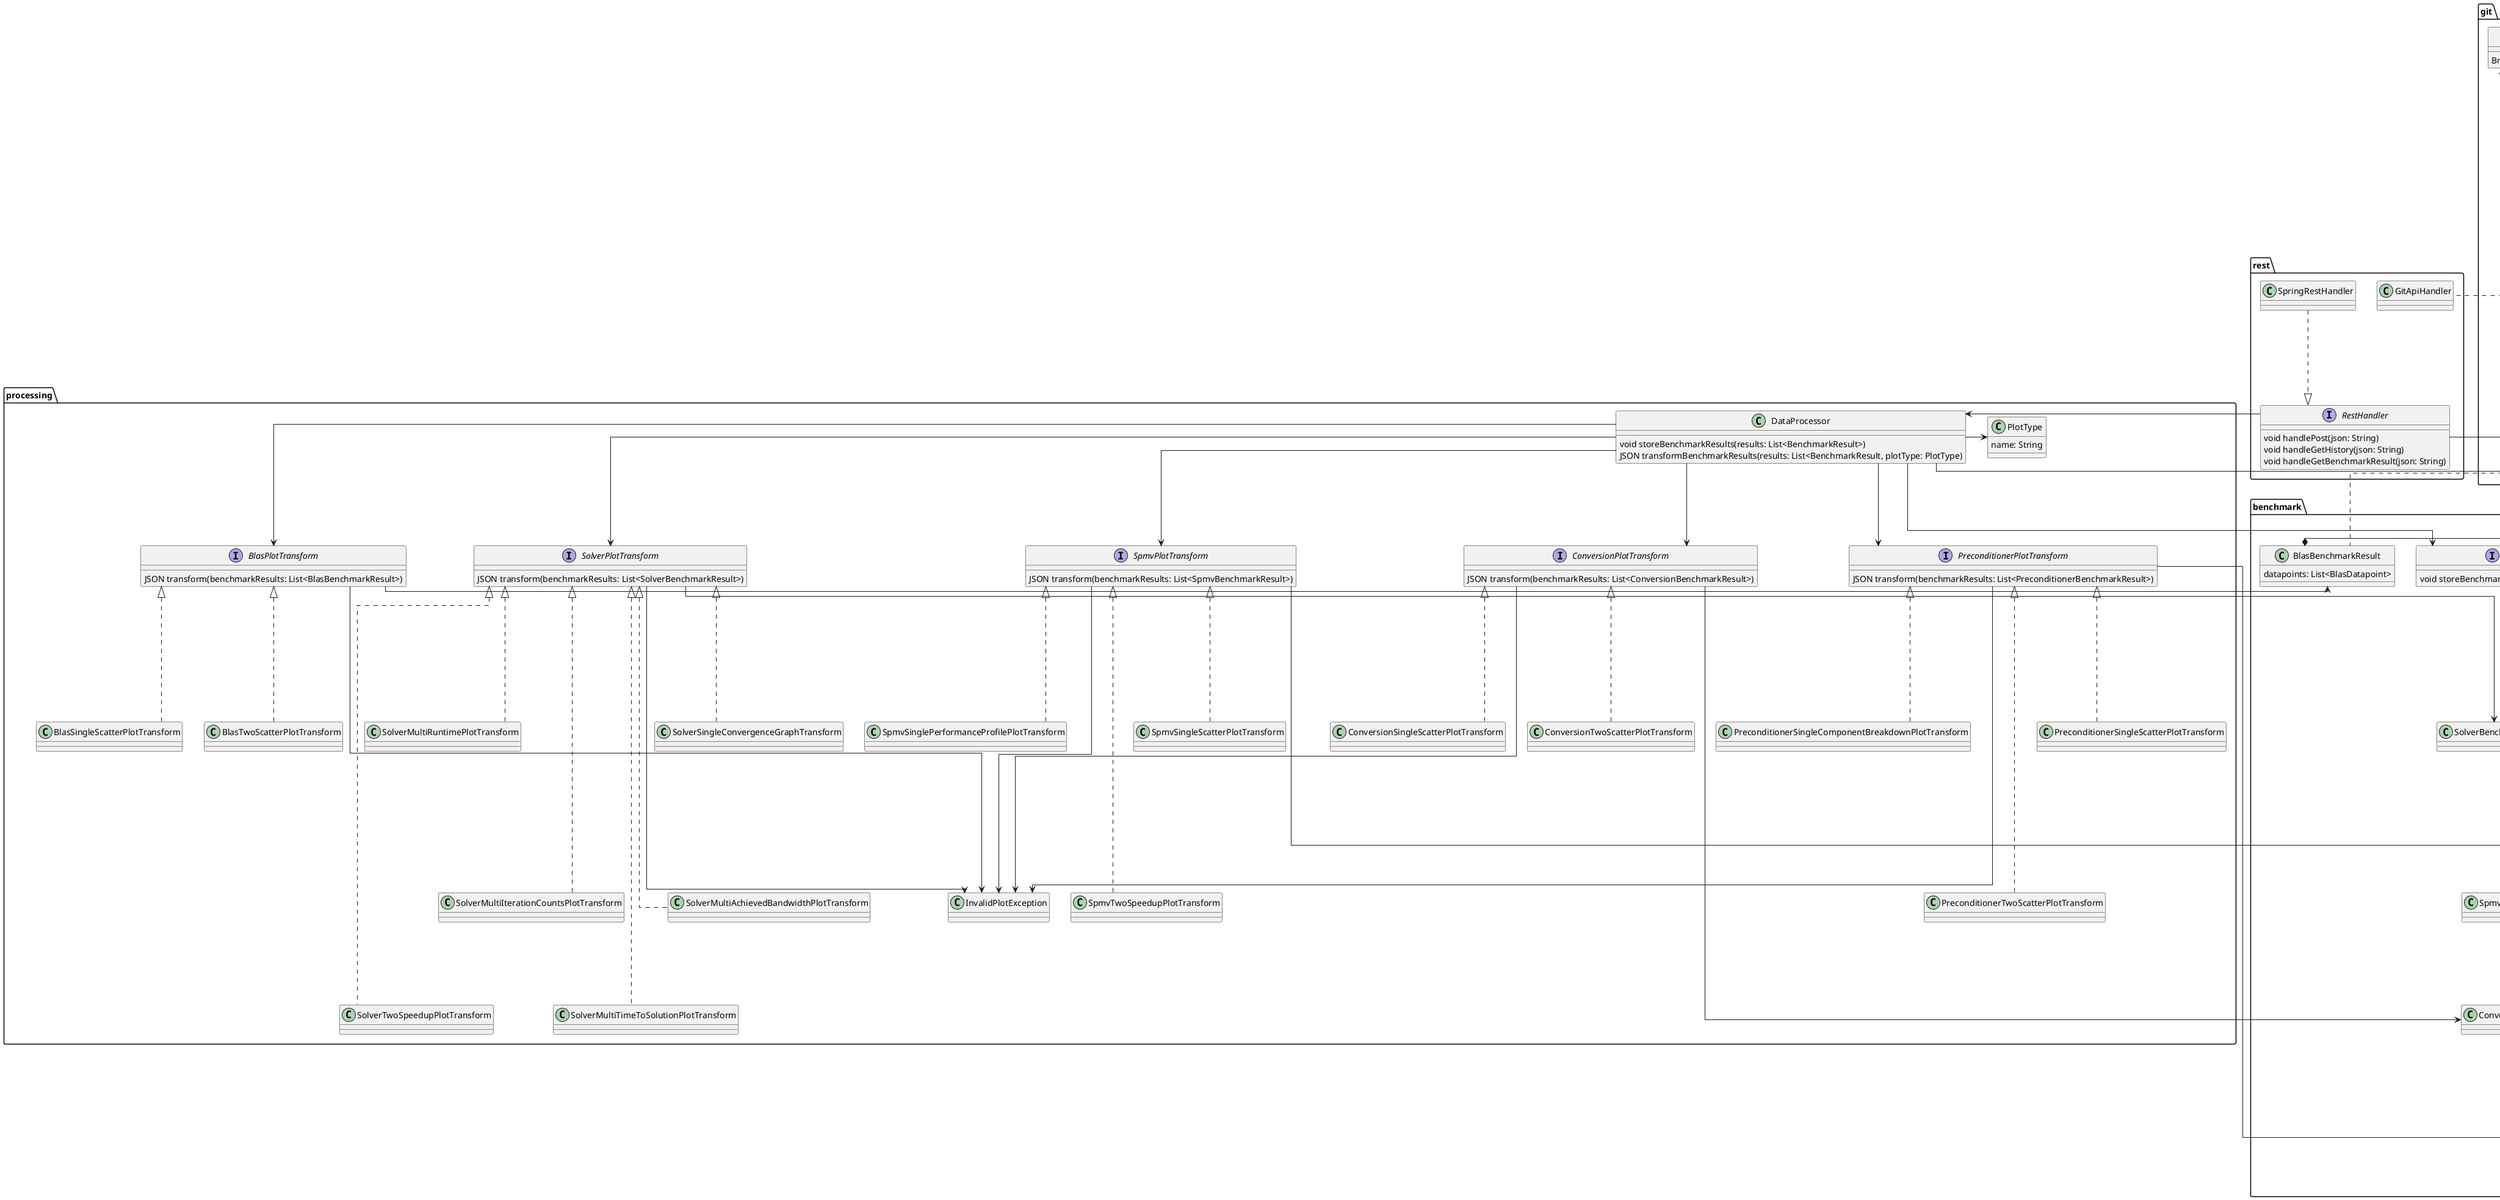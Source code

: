 @startuml backend

skinparam linetype ortho

package git {
  interface History {
   BranchForBenchmark getBranch(branch: String, benchmark: Benchmark)
  }

  interface RepositoryHandler {
    List<Commit> fetchGitHistory(branch: String)
  }

  class Commit {
    parents: List<Commit>
    sha: String
    message: String
    date: java.util.Date
    benchmarkResultsByDevice: Map<Device, BenchmarkResult>
    String getCommitMessage()
    String getSha()
    BenchmarkResult getBenchmarkResult(device: Device)
    Commit getPreviousCommit()
  }
  
  
  class BranchForBenchmark {
    name: String
    benchmark: Benchmark
    commits: List<Commit>
    Commit getCommit(sha: String)
    List<Commit> toList()
  }
    
  interface BenchmarkResult {
    Commit getCommit()
    Benchmark getBenchmark()
    Device getDevice()
    double getSummaryValue()
  }

  class Benchmark {
    name: String
  }

  class Device {
    name: String
  }

  class EmptyBenchmarkResult
  EmptyBenchmarkResult ..|> BenchmarkResult
  
  History --> BranchForBenchmark
  History --> RepositoryHandler
  
  BranchForBenchmark o-- Commit
  Commit "1" -- "*" BenchmarkResult
}


package rest {
  class GitApiHandler
  class SpringRestHandler
  
  interface RestHandler {
    void handlePost(json: String)
    void handleGetHistory(json: String)
    void handleGetBenchmarkResult(json: String)
  }
   
  SpringRestHandler ..|> RestHandler
}

package database {
  class PostgreSQLHandler
  
  interface DatabaseHandler {
    void updateCommits(commits: List<Commit>)
    void updateBenchmarkResults(results: List<BenchmarkResult>)
    BranchForBenchmark fetchBranch(branch: String, benchmark: Benchmark)
    BenchmarkResult fetchSingleBenchmarkResult(commit: Commit, device: Device, benchmark: Benchmark)
  }
  
  class HistoryDatabase

  class MissingBranchException
  class MissingBenchmarkResultException
  
  DatabaseHandler <- HistoryDatabase
  DatabaseHandler <|.. PostgreSQLHandler
  DatabaseHandler --> MissingBranchException
  DatabaseHandler --> MissingBenchmarkResultException

  class BenchmarkResultDatabase
  
  DatabaseHandler <- BenchmarkResultDatabase
  
  class LazyBenchmarkResult {
    component: BenchmarkResult
  }

  DatabaseHandler <-- LazyBenchmarkResult
}

package benchmark {
  abstract class MatrixBenchmarkResult {
    datapoints: List<MatrixDatapoint>
  }

  abstract class MatrixDatapoint {
    filename: String
    rows: int
    columns: int
    nonzeros: int
  }

  class BlasDatapoint {
    n: int
    r: int
    m: int
    k: int
    operations: List<Operation>
  }

  class Operation {
    name: String
    time: double
    flops: double
    bandwidth: double
    completed: bool
  }

  class ConversionDatapoint {
    conversions: List<Conversion>
  }


  class Conversion {
    name: String
    time: double
    completed: bool
  }

  class SpmvDatapoint {
    formats: List<Format>
    optimal: Format
  }

  class Format {
    name: String
    storage: int
    time: double
    maxRelativeNorm2: double
    completed: bool
  }

  class PreconditionerDatapoint {
    preconditioners: List<Preconditioner>
  }

  class Preconditioner {
    name: String
    generateComponents: List<Component>
    generateTime: double
    applyComponents: List<Component>
    applyTime: double
    completed: bool
  }

  class SolverDatapoint {
    solvers: List<Solver>
  }

  class Solver {
    name: String
    recurrentResiduals: [double]
    trueResiduals: [double]
    implicitResiduals: [double]
    iterationTimestamps: [double]
    rhsNorm: [double]
    residualNorm: [double]
    completed: bool
    generateComponents: List<Component>
    generateTotalTime: double
    applyComponents: List<Component>
    applyTotalTime: double
    applyIterations: int
  }

  class Component {
    name: String
    runtime: double
  }

  interface BenchmarkResultStorage {
    void storeBenchmarkResults(results: List<BenchmarkResult>)
  }

  class SolverBenchmarkResult {
  }

  class SpmvBenchmarkResult {
  }

  class ConversionBenchmarkResult {
  }

  class PreconditionerBenchmarkResult {
  }

  class BlasBenchmarkResult {
    datapoints: List<BlasDatapoint>
  }

  MatrixBenchmarkResult <|-- SolverBenchmarkResult
  MatrixBenchmarkResult <|--- SpmvBenchmarkResult
  MatrixBenchmarkResult <|---- ConversionBenchmarkResult
  MatrixBenchmarkResult <|----- PreconditionerBenchmarkResult

  MatrixDatapoint <|-- SolverDatapoint
  MatrixDatapoint <|--- SpmvDatapoint
  MatrixDatapoint <|---- ConversionDatapoint
  MatrixDatapoint <|----- PreconditionerDatapoint

  MatrixBenchmarkResult *- MatrixDatapoint
  BlasBenchmarkResult *- BlasDatapoint
  PreconditionerBenchmarkResult *- PreconditionerDatapoint
  SpmvBenchmarkResult *- SpmvDatapoint
  SolverBenchmarkResult *- SolverDatapoint
  ConversionBenchmarkResult *- ConversionDatapoint

  BlasDatapoint *- Operation
  PreconditionerDatapoint *- Preconditioner
  SpmvDatapoint *- Format
  SolverDatapoint *- Solver
  ConversionDatapoint *- Conversion

  Solver *-- Component
  Component --* Preconditioner
}

package processing {
  class DataProcessor {
    void storeBenchmarkResults(results: List<BenchmarkResult>)
    JSON transformBenchmarkResults(results: List<BenchmarkResult, plotType: PlotType)
  }
  BenchmarkResultStorage <- DataProcessor

  DataProcessor --> SolverPlotTransform
  DataProcessor --> SpmvPlotTransform
  DataProcessor --> ConversionPlotTransform
  DataProcessor --> PreconditionerPlotTransform
  DataProcessor --> BlasPlotTransform

  interface SolverPlotTransform {
    JSON transform(benchmarkResults: List<SolverBenchmarkResult>)
  }

  interface SpmvPlotTransform {
    JSON transform(benchmarkResults: List<SpmvBenchmarkResult>)
  }

  interface ConversionPlotTransform {
    JSON transform(benchmarkResults: List<ConversionBenchmarkResult>)
  }

  interface PreconditionerPlotTransform {
    JSON transform(benchmarkResults: List<PreconditionerBenchmarkResult>)
  }

  interface BlasPlotTransform {
    JSON transform(benchmarkResults: List<BlasBenchmarkResult>)
  }

  class PlotType {
    name: String
  }
  DataProcessor -> PlotType

  SolverPlotTransform ---> InvalidPlotException
  SpmvPlotTransform ---> InvalidPlotException
  ConversionPlotTransform ---> InvalidPlotException
  PreconditionerPlotTransform ---> InvalidPlotException
  BlasPlotTransform ---> InvalidPlotException

  class ConversionSingleScatterPlotTransform
  class ConversionTwoScatterPlotTransform
  
  class SpmvSingleScatterPlotTransform
  class SpmvSinglePerformanceProfilePlotTransform 
  class SpmvTwoSpeedupPlotTransform

  class SolverSingleConvergenceGraphTransform
  class SolverMultiRuntimePlotTransform
  class SolverMultiAchievedBandwidthPlotTransform
  class SolverMultiIterationCountsPlotTransform
  class SolverMultiTimeToSolutionPlotTransform
  class SolverTwoSpeedupPlotTransform

  class PreconditionerSingleScatterPlotTransform
  class PreconditionerSingleComponentBreakdownPlotTransform
  class PreconditionerTwoScatterPlotTransform

  class BlasSingleScatterPlotTransform
  class BlasTwoScatterPlotTransform

  class InvalidPlotException

  ConversionPlotTransform <|.. ConversionSingleScatterPlotTransform
  ConversionPlotTransform <|.. ConversionTwoScatterPlotTransform

  SpmvPlotTransform <|.. SpmvSingleScatterPlotTransform
  SpmvPlotTransform <|.. SpmvSinglePerformanceProfilePlotTransform
  SpmvPlotTransform <|... SpmvTwoSpeedupPlotTransform


  SolverPlotTransform <|.. SolverSingleConvergenceGraphTransform
  SolverPlotTransform <|.. SolverMultiRuntimePlotTransform
  SolverPlotTransform <|... SolverMultiAchievedBandwidthPlotTransform
  SolverPlotTransform <|... SolverMultiIterationCountsPlotTransform
  SolverPlotTransform <|.... SolverMultiTimeToSolutionPlotTransform
  SolverPlotTransform <|.... SolverTwoSpeedupPlotTransform

  PreconditionerPlotTransform <|.. PreconditionerSingleScatterPlotTransform
  PreconditionerPlotTransform <|.. PreconditionerSingleComponentBreakdownPlotTransform
  PreconditionerPlotTransform <|... PreconditionerTwoScatterPlotTransform

  BlasPlotTransform <|.. BlasSingleScatterPlotTransform
  BlasPlotTransform <|.. BlasTwoScatterPlotTransform
}

History <- RestHandler
History <|. HistoryDatabase
BenchmarkResultStorage <|. BenchmarkResultDatabase
RepositoryHandler <|. GitApiHandler
DatabaseHandler -> Commit
DatabaseHandler -> BenchmarkResult
HistoryDatabase -> BranchForBenchmark
BenchmarkResult <|. LazyBenchmarkResult
BenchmarkResult <|.. MatrixBenchmarkResult
BenchmarkResult <|.... BlasBenchmarkResult
BenchmarkResult <- LazyBenchmarkResult
BenchmarkResult <- DataProcessor
DataProcessor <- RestHandler

DatabaseHandler -> Device
DatabaseHandler -> Benchmark

SolverPlotTransform --> SolverBenchmarkResult


SpmvPlotTransform --> SpmvBenchmarkResult


ConversionPlotTransform --> ConversionBenchmarkResult


PreconditionerPlotTransform --> PreconditionerBenchmarkResult


BlasPlotTransform --> BlasBenchmarkResult

@enduml
